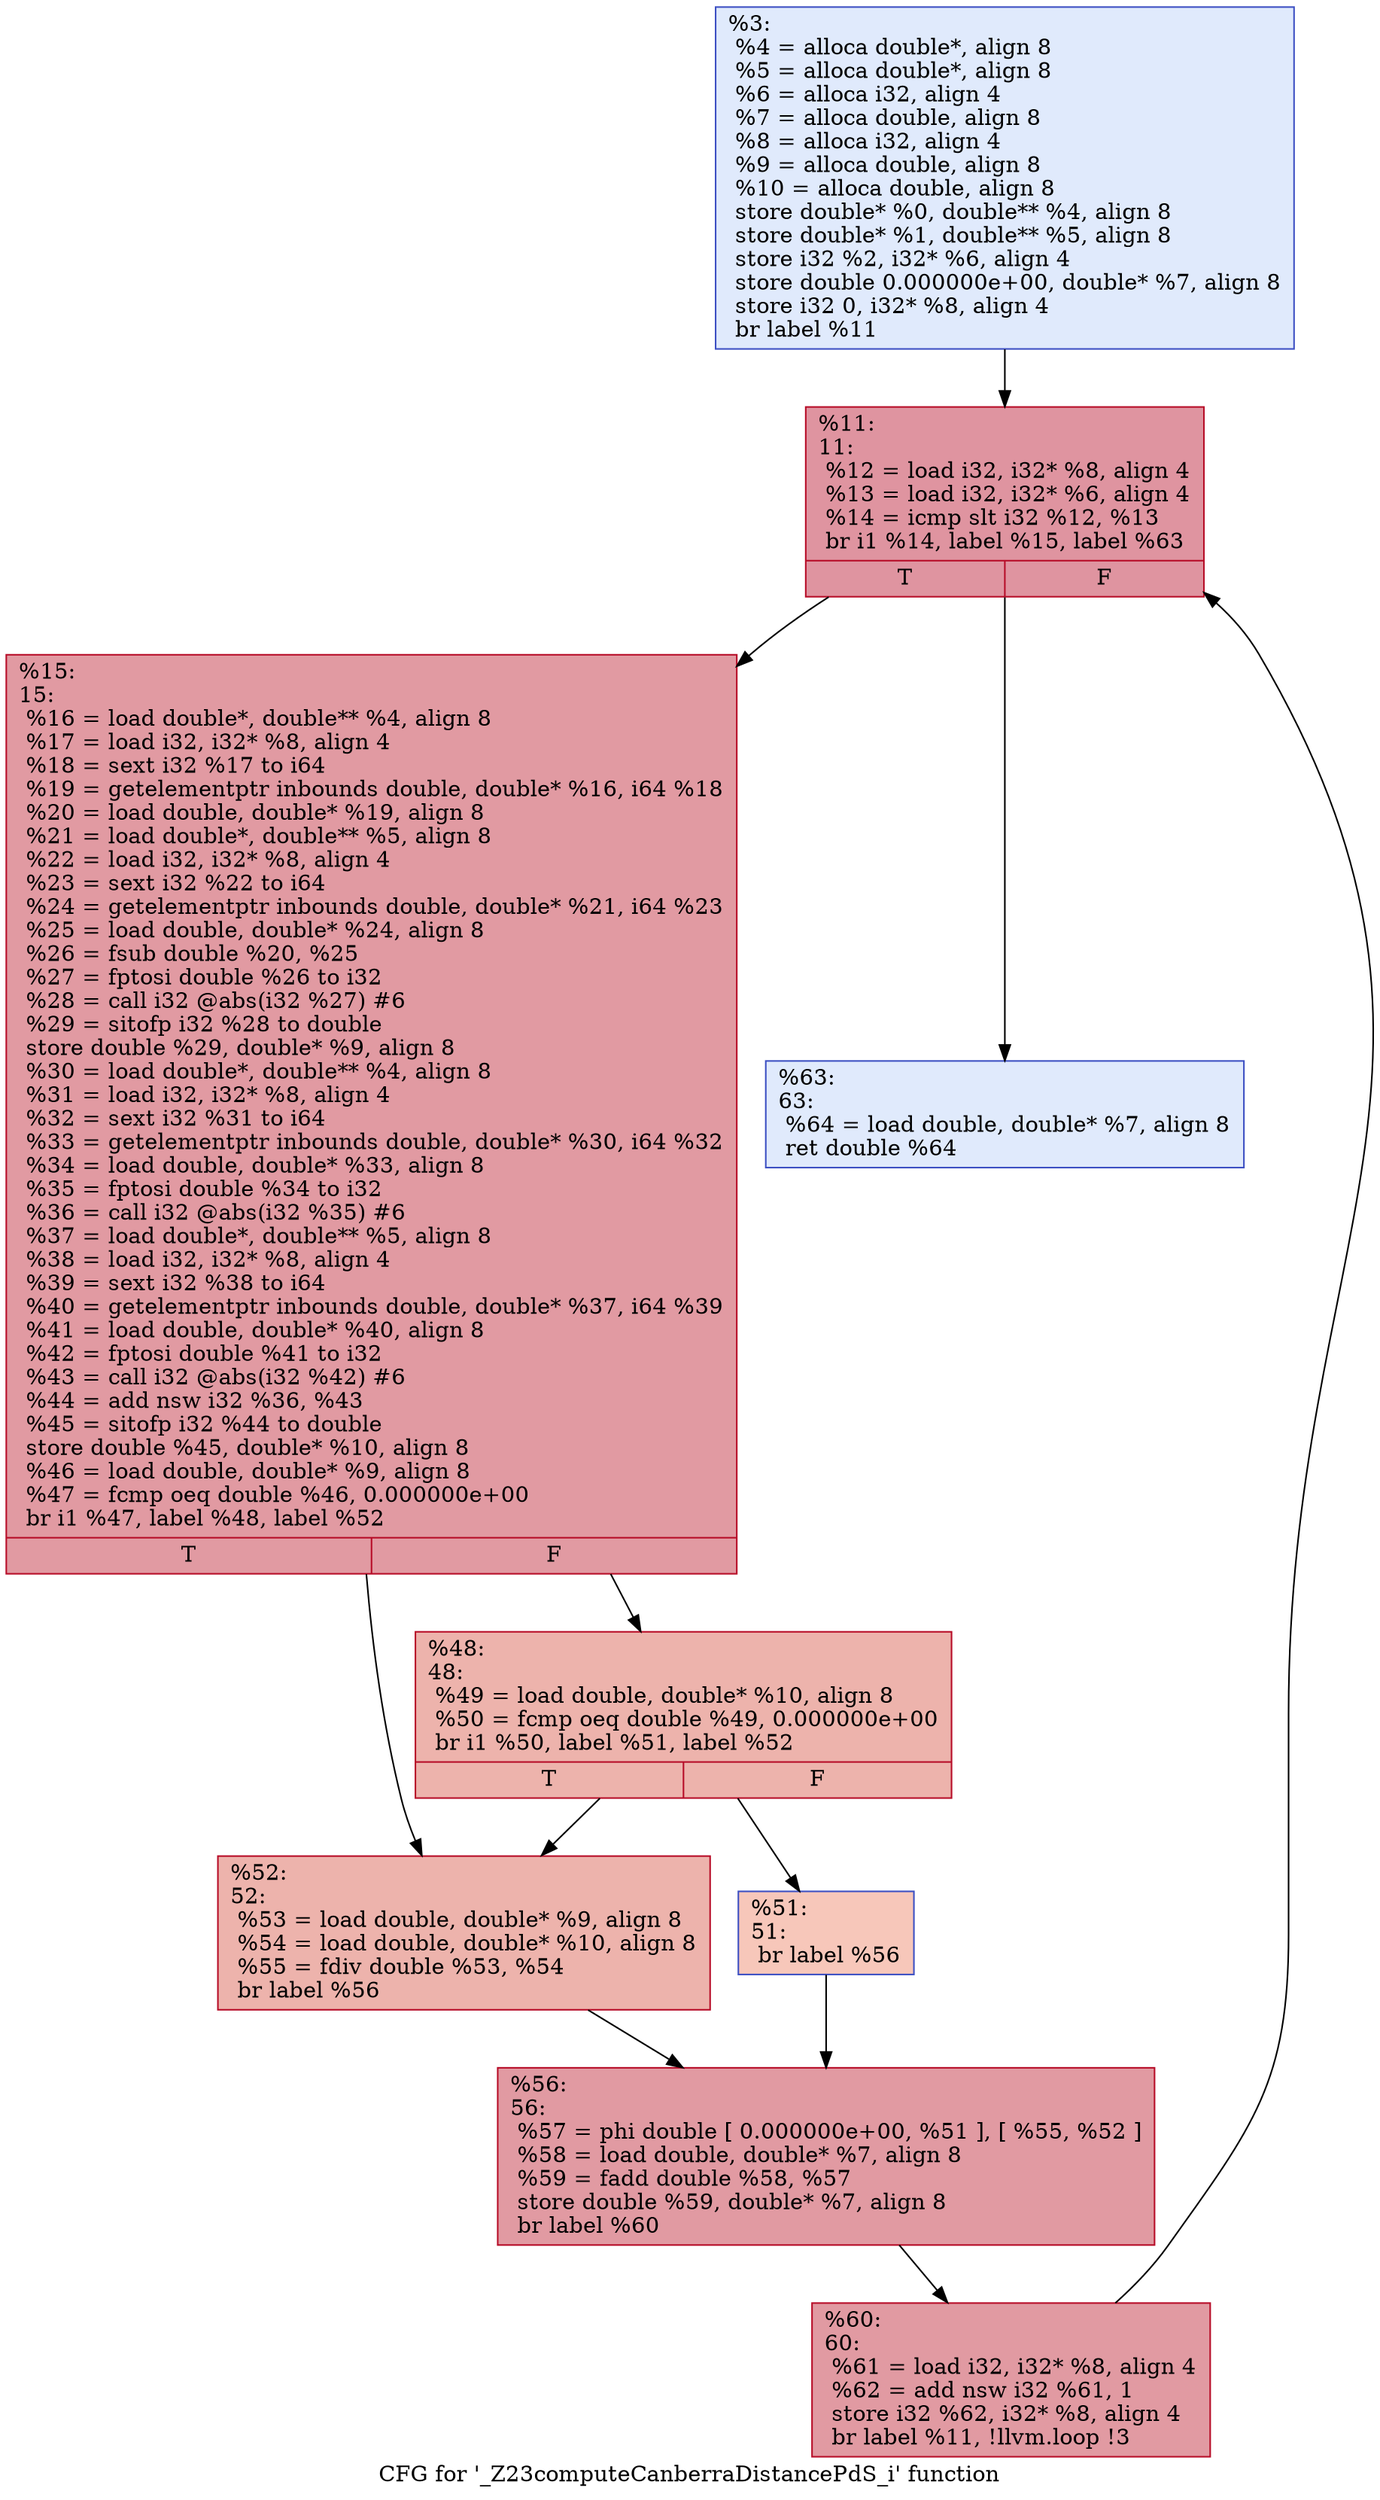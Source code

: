 digraph "CFG for '_Z23computeCanberraDistancePdS_i' function" {
	label="CFG for '_Z23computeCanberraDistancePdS_i' function";

	1 [shape=record,color="#3d50c3ff", style=filled, fillcolor="#b9d0f970",label="{%3:\l  %4 = alloca double*, align 8\l  %5 = alloca double*, align 8\l  %6 = alloca i32, align 4\l  %7 = alloca double, align 8\l  %8 = alloca i32, align 4\l  %9 = alloca double, align 8\l  %10 = alloca double, align 8\l  store double* %0, double** %4, align 8\l  store double* %1, double** %5, align 8\l  store i32 %2, i32* %6, align 4\l  store double 0.000000e+00, double* %7, align 8\l  store i32 0, i32* %8, align 4\l  br label %11\l}"];
	1 -> 2;
	2 [shape=record,color="#b70d28ff", style=filled, fillcolor="#b70d2870",label="{%11:\l11:                                               \l  %12 = load i32, i32* %8, align 4\l  %13 = load i32, i32* %6, align 4\l  %14 = icmp slt i32 %12, %13\l  br i1 %14, label %15, label %63\l|{<s0>T|<s1>F}}"];
	2 -> 3;
	2 -> 4;
	3 [shape=record,color="#b70d28ff", style=filled, fillcolor="#bb1b2c70",label="{%15:\l15:                                               \l  %16 = load double*, double** %4, align 8\l  %17 = load i32, i32* %8, align 4\l  %18 = sext i32 %17 to i64\l  %19 = getelementptr inbounds double, double* %16, i64 %18\l  %20 = load double, double* %19, align 8\l  %21 = load double*, double** %5, align 8\l  %22 = load i32, i32* %8, align 4\l  %23 = sext i32 %22 to i64\l  %24 = getelementptr inbounds double, double* %21, i64 %23\l  %25 = load double, double* %24, align 8\l  %26 = fsub double %20, %25\l  %27 = fptosi double %26 to i32\l  %28 = call i32 @abs(i32 %27) #6\l  %29 = sitofp i32 %28 to double\l  store double %29, double* %9, align 8\l  %30 = load double*, double** %4, align 8\l  %31 = load i32, i32* %8, align 4\l  %32 = sext i32 %31 to i64\l  %33 = getelementptr inbounds double, double* %30, i64 %32\l  %34 = load double, double* %33, align 8\l  %35 = fptosi double %34 to i32\l  %36 = call i32 @abs(i32 %35) #6\l  %37 = load double*, double** %5, align 8\l  %38 = load i32, i32* %8, align 4\l  %39 = sext i32 %38 to i64\l  %40 = getelementptr inbounds double, double* %37, i64 %39\l  %41 = load double, double* %40, align 8\l  %42 = fptosi double %41 to i32\l  %43 = call i32 @abs(i32 %42) #6\l  %44 = add nsw i32 %36, %43\l  %45 = sitofp i32 %44 to double\l  store double %45, double* %10, align 8\l  %46 = load double, double* %9, align 8\l  %47 = fcmp oeq double %46, 0.000000e+00\l  br i1 %47, label %48, label %52\l|{<s0>T|<s1>F}}"];
	3 -> 5;
	3 -> 6;
	5 [shape=record,color="#b70d28ff", style=filled, fillcolor="#d6524470",label="{%48:\l48:                                               \l  %49 = load double, double* %10, align 8\l  %50 = fcmp oeq double %49, 0.000000e+00\l  br i1 %50, label %51, label %52\l|{<s0>T|<s1>F}}"];
	5 -> 7;
	5 -> 6;
	7 [shape=record,color="#3d50c3ff", style=filled, fillcolor="#ec7f6370",label="{%51:\l51:                                               \l  br label %56\l}"];
	7 -> 8;
	6 [shape=record,color="#b70d28ff", style=filled, fillcolor="#d6524470",label="{%52:\l52:                                               \l  %53 = load double, double* %9, align 8\l  %54 = load double, double* %10, align 8\l  %55 = fdiv double %53, %54\l  br label %56\l}"];
	6 -> 8;
	8 [shape=record,color="#b70d28ff", style=filled, fillcolor="#bb1b2c70",label="{%56:\l56:                                               \l  %57 = phi double [ 0.000000e+00, %51 ], [ %55, %52 ]\l  %58 = load double, double* %7, align 8\l  %59 = fadd double %58, %57\l  store double %59, double* %7, align 8\l  br label %60\l}"];
	8 -> 9;
	9 [shape=record,color="#b70d28ff", style=filled, fillcolor="#bb1b2c70",label="{%60:\l60:                                               \l  %61 = load i32, i32* %8, align 4\l  %62 = add nsw i32 %61, 1\l  store i32 %62, i32* %8, align 4\l  br label %11, !llvm.loop !3\l}"];
	9 -> 2;
	4 [shape=record,color="#3d50c3ff", style=filled, fillcolor="#b9d0f970",label="{%63:\l63:                                               \l  %64 = load double, double* %7, align 8\l  ret double %64\l}"];
}
